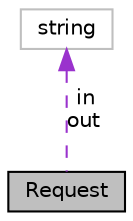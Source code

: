 digraph "Request"
{
 // LATEX_PDF_SIZE
  edge [fontname="Helvetica",fontsize="10",labelfontname="Helvetica",labelfontsize="10"];
  node [fontname="Helvetica",fontsize="10",shape=record];
  Node1 [label="Request",height=0.2,width=0.4,color="black", fillcolor="grey75", style="filled", fontcolor="black",tooltip="A class representing a request to a web server."];
  Node2 -> Node1 [dir="back",color="darkorchid3",fontsize="10",style="dashed",label=" in\nout" ];
  Node2 [label="string",height=0.2,width=0.4,color="grey75", fillcolor="white", style="filled",tooltip=" "];
}
